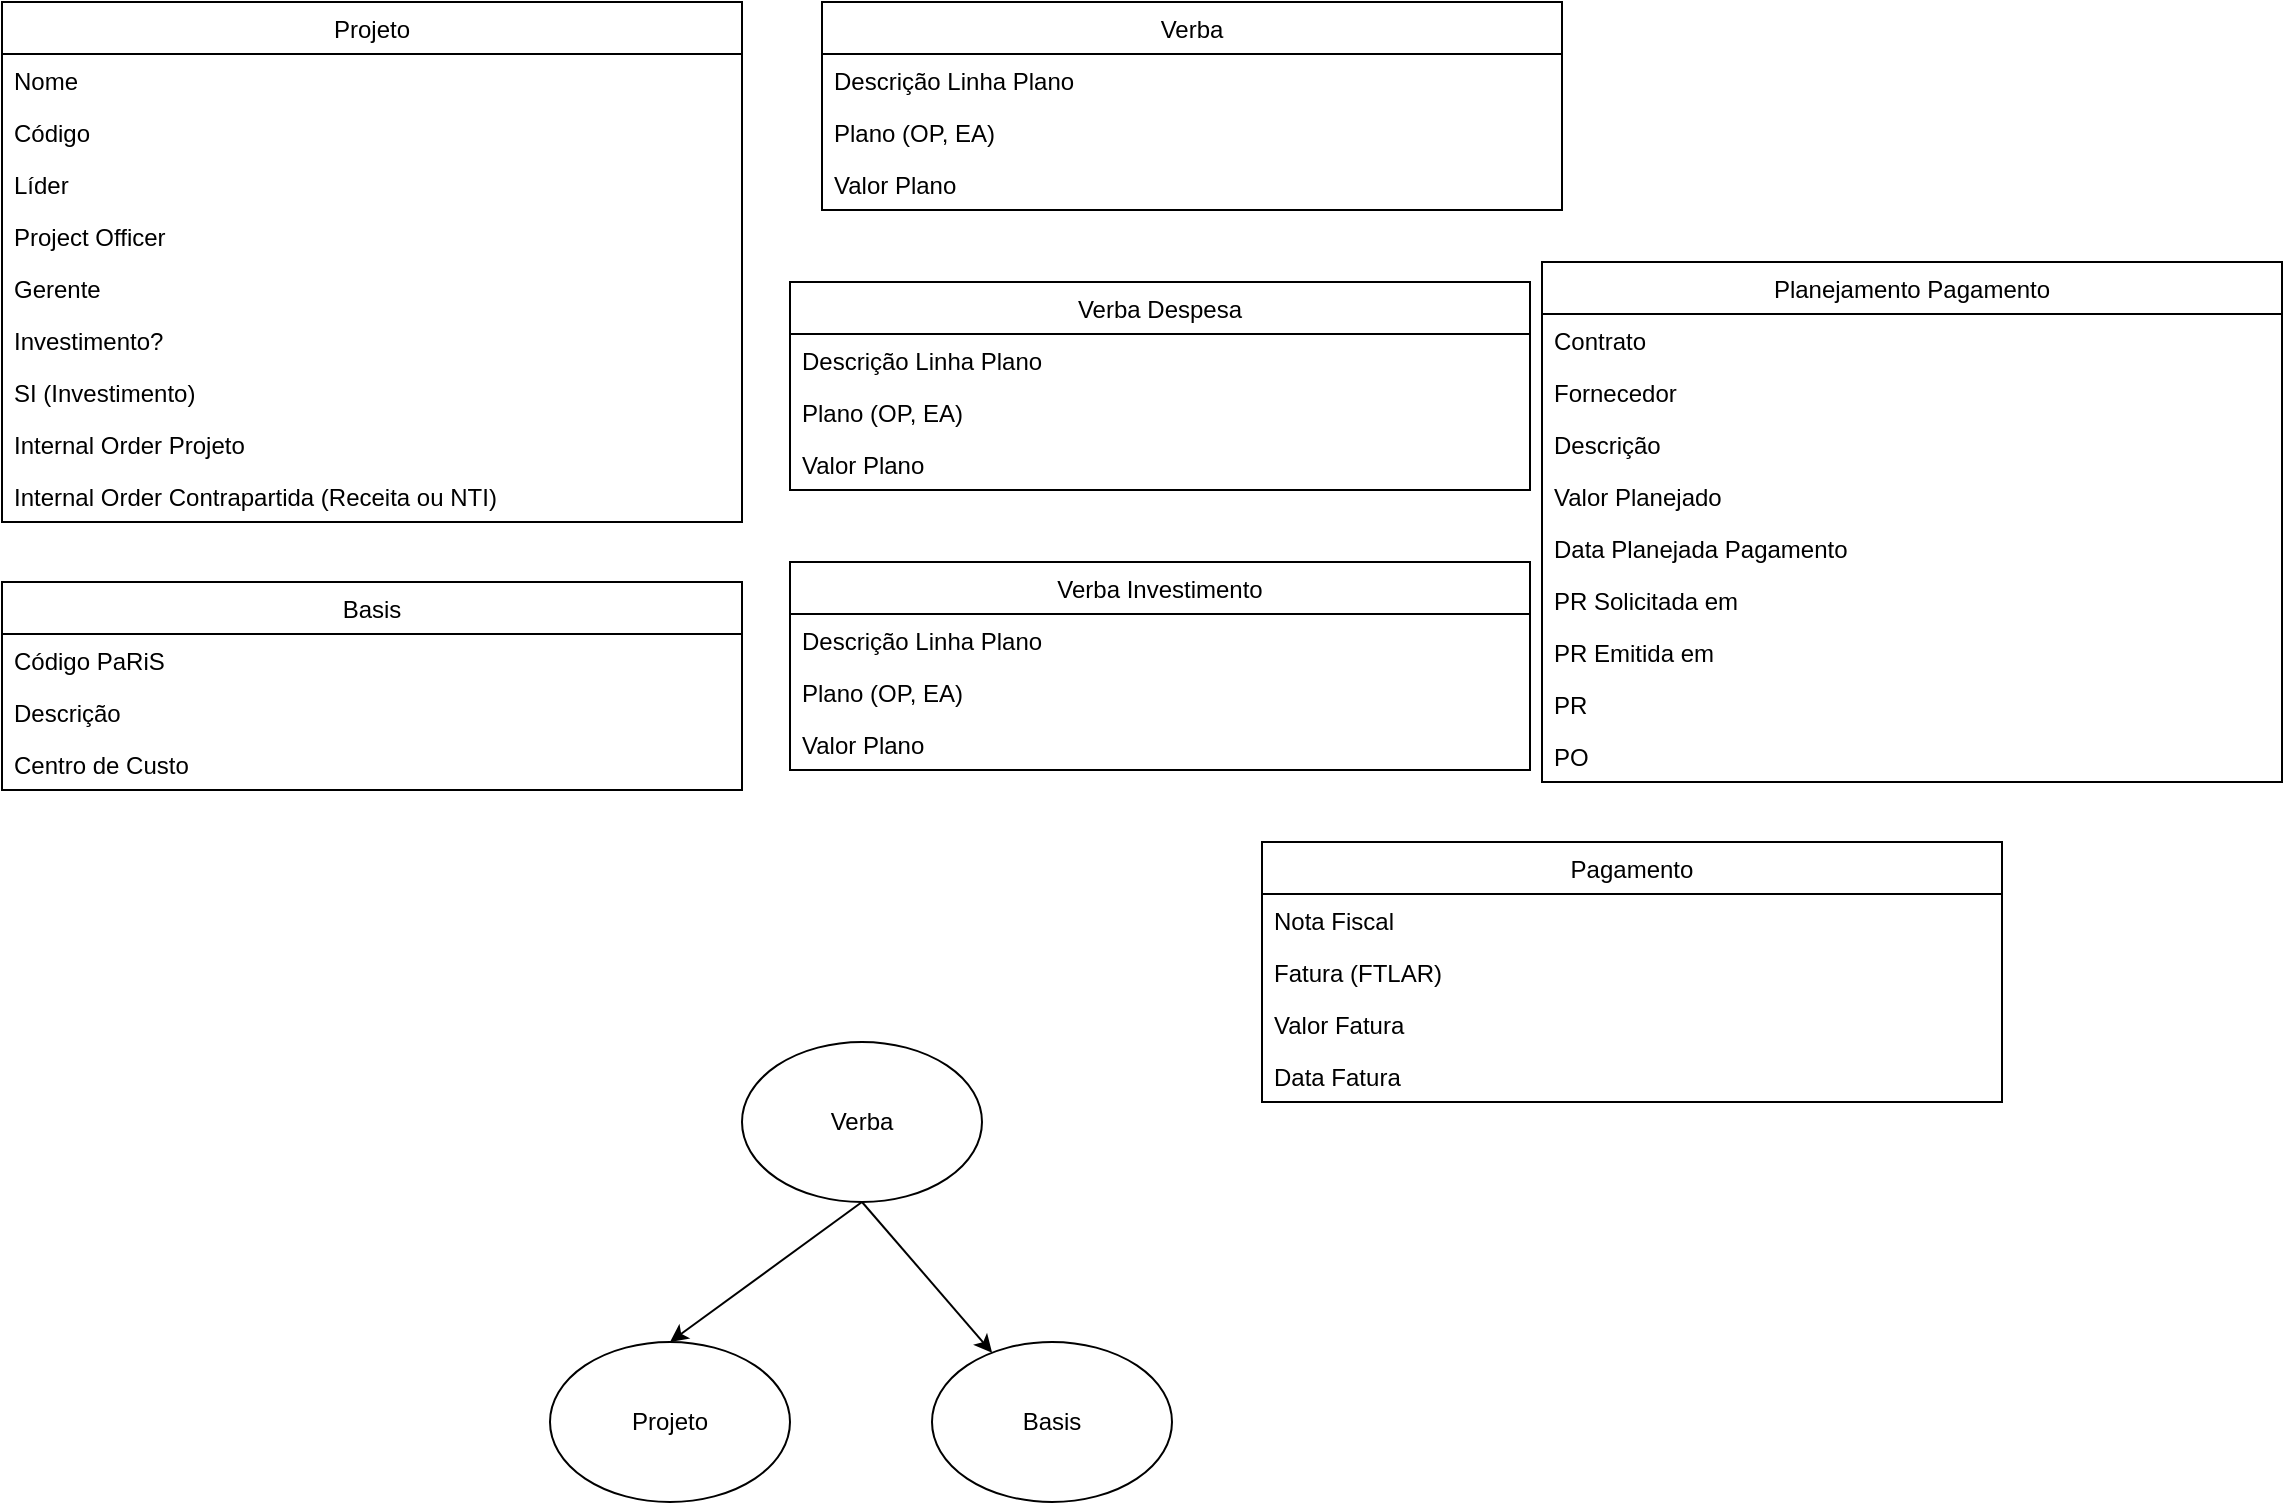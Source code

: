 <mxfile>
    <diagram id="W4g1CpkIcZaJB_u_Y_tS" name="Page-1">
        <mxGraphModel dx="1011" dy="562" grid="1" gridSize="10" guides="1" tooltips="1" connect="1" arrows="1" fold="1" page="1" pageScale="1" pageWidth="827" pageHeight="1169" math="0" shadow="0">
            <root>
                <mxCell id="0"/>
                <mxCell id="1" parent="0"/>
                <mxCell id="2" value="Verba" style="swimlane;fontStyle=0;childLayout=stackLayout;horizontal=1;startSize=26;fillColor=none;horizontalStack=0;resizeParent=1;resizeParentMax=0;resizeLast=0;collapsible=1;marginBottom=0;" vertex="1" parent="1">
                    <mxGeometry x="430" y="10" width="370" height="104" as="geometry">
                        <mxRectangle x="110" y="360" width="60" height="26" as="alternateBounds"/>
                    </mxGeometry>
                </mxCell>
                <mxCell id="4" value="Descrição Linha Plano" style="text;strokeColor=none;fillColor=none;align=left;verticalAlign=top;spacingLeft=4;spacingRight=4;overflow=hidden;rotatable=0;points=[[0,0.5],[1,0.5]];portConstraint=eastwest;" vertex="1" parent="2">
                    <mxGeometry y="26" width="370" height="26" as="geometry"/>
                </mxCell>
                <mxCell id="5" value="Plano (OP, EA)" style="text;strokeColor=none;fillColor=none;align=left;verticalAlign=top;spacingLeft=4;spacingRight=4;overflow=hidden;rotatable=0;points=[[0,0.5],[1,0.5]];portConstraint=eastwest;" vertex="1" parent="2">
                    <mxGeometry y="52" width="370" height="26" as="geometry"/>
                </mxCell>
                <mxCell id="6" value="Valor Plano" style="text;strokeColor=none;fillColor=none;align=left;verticalAlign=top;spacingLeft=4;spacingRight=4;overflow=hidden;rotatable=0;points=[[0,0.5],[1,0.5]];portConstraint=eastwest;" vertex="1" parent="2">
                    <mxGeometry y="78" width="370" height="26" as="geometry"/>
                </mxCell>
                <mxCell id="12" value="Planejamento Pagamento" style="swimlane;fontStyle=0;childLayout=stackLayout;horizontal=1;startSize=26;fillColor=none;horizontalStack=0;resizeParent=1;resizeParentMax=0;resizeLast=0;collapsible=1;marginBottom=0;" vertex="1" parent="1">
                    <mxGeometry x="790" y="140" width="370" height="260" as="geometry">
                        <mxRectangle x="600" y="90" width="170" height="26" as="alternateBounds"/>
                    </mxGeometry>
                </mxCell>
                <mxCell id="14" value="Contrato" style="text;strokeColor=none;fillColor=none;align=left;verticalAlign=top;spacingLeft=4;spacingRight=4;overflow=hidden;rotatable=0;points=[[0,0.5],[1,0.5]];portConstraint=eastwest;" vertex="1" parent="12">
                    <mxGeometry y="26" width="370" height="26" as="geometry"/>
                </mxCell>
                <mxCell id="32" value="Fornecedor" style="text;strokeColor=none;fillColor=none;align=left;verticalAlign=top;spacingLeft=4;spacingRight=4;overflow=hidden;rotatable=0;points=[[0,0.5],[1,0.5]];portConstraint=eastwest;" vertex="1" parent="12">
                    <mxGeometry y="52" width="370" height="26" as="geometry"/>
                </mxCell>
                <mxCell id="33" value="Descrição" style="text;strokeColor=none;fillColor=none;align=left;verticalAlign=top;spacingLeft=4;spacingRight=4;overflow=hidden;rotatable=0;points=[[0,0.5],[1,0.5]];portConstraint=eastwest;" vertex="1" parent="12">
                    <mxGeometry y="78" width="370" height="26" as="geometry"/>
                </mxCell>
                <mxCell id="19" value="Valor Planejado" style="text;strokeColor=none;fillColor=none;align=left;verticalAlign=top;spacingLeft=4;spacingRight=4;overflow=hidden;rotatable=0;points=[[0,0.5],[1,0.5]];portConstraint=eastwest;" vertex="1" parent="12">
                    <mxGeometry y="104" width="370" height="26" as="geometry"/>
                </mxCell>
                <mxCell id="20" value="Data Planejada Pagamento" style="text;strokeColor=none;fillColor=none;align=left;verticalAlign=top;spacingLeft=4;spacingRight=4;overflow=hidden;rotatable=0;points=[[0,0.5],[1,0.5]];portConstraint=eastwest;" vertex="1" parent="12">
                    <mxGeometry y="130" width="370" height="26" as="geometry"/>
                </mxCell>
                <mxCell id="26" value="PR Solicitada em" style="text;strokeColor=none;fillColor=none;align=left;verticalAlign=top;spacingLeft=4;spacingRight=4;overflow=hidden;rotatable=0;points=[[0,0.5],[1,0.5]];portConstraint=eastwest;" vertex="1" parent="12">
                    <mxGeometry y="156" width="370" height="26" as="geometry"/>
                </mxCell>
                <mxCell id="27" value="PR Emitida em" style="text;strokeColor=none;fillColor=none;align=left;verticalAlign=top;spacingLeft=4;spacingRight=4;overflow=hidden;rotatable=0;points=[[0,0.5],[1,0.5]];portConstraint=eastwest;" vertex="1" parent="12">
                    <mxGeometry y="182" width="370" height="26" as="geometry"/>
                </mxCell>
                <mxCell id="30" value="PR" style="text;strokeColor=none;fillColor=none;align=left;verticalAlign=top;spacingLeft=4;spacingRight=4;overflow=hidden;rotatable=0;points=[[0,0.5],[1,0.5]];portConstraint=eastwest;" vertex="1" parent="12">
                    <mxGeometry y="208" width="370" height="26" as="geometry"/>
                </mxCell>
                <mxCell id="31" value="PO" style="text;strokeColor=none;fillColor=none;align=left;verticalAlign=top;spacingLeft=4;spacingRight=4;overflow=hidden;rotatable=0;points=[[0,0.5],[1,0.5]];portConstraint=eastwest;" vertex="1" parent="12">
                    <mxGeometry y="234" width="370" height="26" as="geometry"/>
                </mxCell>
                <mxCell id="22" value="Pagamento" style="swimlane;fontStyle=0;childLayout=stackLayout;horizontal=1;startSize=26;fillColor=none;horizontalStack=0;resizeParent=1;resizeParentMax=0;resizeLast=0;collapsible=1;marginBottom=0;" vertex="1" parent="1">
                    <mxGeometry x="650" y="430" width="370" height="130" as="geometry">
                        <mxRectangle x="369" y="190" width="90" height="26" as="alternateBounds"/>
                    </mxGeometry>
                </mxCell>
                <mxCell id="23" value="Nota Fiscal" style="text;strokeColor=none;fillColor=none;align=left;verticalAlign=top;spacingLeft=4;spacingRight=4;overflow=hidden;rotatable=0;points=[[0,0.5],[1,0.5]];portConstraint=eastwest;" vertex="1" parent="22">
                    <mxGeometry y="26" width="370" height="26" as="geometry"/>
                </mxCell>
                <mxCell id="24" value="Fatura (FTLAR)" style="text;strokeColor=none;fillColor=none;align=left;verticalAlign=top;spacingLeft=4;spacingRight=4;overflow=hidden;rotatable=0;points=[[0,0.5],[1,0.5]];portConstraint=eastwest;" vertex="1" parent="22">
                    <mxGeometry y="52" width="370" height="26" as="geometry"/>
                </mxCell>
                <mxCell id="25" value="Valor Fatura" style="text;strokeColor=none;fillColor=none;align=left;verticalAlign=top;spacingLeft=4;spacingRight=4;overflow=hidden;rotatable=0;points=[[0,0.5],[1,0.5]];portConstraint=eastwest;" vertex="1" parent="22">
                    <mxGeometry y="78" width="370" height="26" as="geometry"/>
                </mxCell>
                <mxCell id="44" value="Data Fatura" style="text;strokeColor=none;fillColor=none;align=left;verticalAlign=top;spacingLeft=4;spacingRight=4;overflow=hidden;rotatable=0;points=[[0,0.5],[1,0.5]];portConstraint=eastwest;" vertex="1" parent="22">
                    <mxGeometry y="104" width="370" height="26" as="geometry"/>
                </mxCell>
                <mxCell id="34" value="Projeto" style="swimlane;fontStyle=0;childLayout=stackLayout;horizontal=1;startSize=26;fillColor=none;horizontalStack=0;resizeParent=1;resizeParentMax=0;resizeLast=0;collapsible=1;marginBottom=0;" vertex="1" parent="1">
                    <mxGeometry x="20" y="10" width="370" height="260" as="geometry">
                        <mxRectangle x="344" y="30" width="70" height="26" as="alternateBounds"/>
                    </mxGeometry>
                </mxCell>
                <mxCell id="35" value="Nome" style="text;strokeColor=none;fillColor=none;align=left;verticalAlign=top;spacingLeft=4;spacingRight=4;overflow=hidden;rotatable=0;points=[[0,0.5],[1,0.5]];portConstraint=eastwest;" vertex="1" parent="34">
                    <mxGeometry y="26" width="370" height="26" as="geometry"/>
                </mxCell>
                <mxCell id="36" value="Código" style="text;strokeColor=none;fillColor=none;align=left;verticalAlign=top;spacingLeft=4;spacingRight=4;overflow=hidden;rotatable=0;points=[[0,0.5],[1,0.5]];portConstraint=eastwest;" vertex="1" parent="34">
                    <mxGeometry y="52" width="370" height="26" as="geometry"/>
                </mxCell>
                <mxCell id="37" value="Líder" style="text;strokeColor=none;fillColor=none;align=left;verticalAlign=top;spacingLeft=4;spacingRight=4;overflow=hidden;rotatable=0;points=[[0,0.5],[1,0.5]];portConstraint=eastwest;" vertex="1" parent="34">
                    <mxGeometry y="78" width="370" height="26" as="geometry"/>
                </mxCell>
                <mxCell id="38" value="Project Officer" style="text;strokeColor=none;fillColor=none;align=left;verticalAlign=top;spacingLeft=4;spacingRight=4;overflow=hidden;rotatable=0;points=[[0,0.5],[1,0.5]];portConstraint=eastwest;" vertex="1" parent="34">
                    <mxGeometry y="104" width="370" height="26" as="geometry"/>
                </mxCell>
                <mxCell id="39" value="Gerente" style="text;strokeColor=none;fillColor=none;align=left;verticalAlign=top;spacingLeft=4;spacingRight=4;overflow=hidden;rotatable=0;points=[[0,0.5],[1,0.5]];portConstraint=eastwest;" vertex="1" parent="34">
                    <mxGeometry y="130" width="370" height="26" as="geometry"/>
                </mxCell>
                <mxCell id="40" value="Investimento?" style="text;strokeColor=none;fillColor=none;align=left;verticalAlign=top;spacingLeft=4;spacingRight=4;overflow=hidden;rotatable=0;points=[[0,0.5],[1,0.5]];portConstraint=eastwest;" vertex="1" parent="34">
                    <mxGeometry y="156" width="370" height="26" as="geometry"/>
                </mxCell>
                <mxCell id="41" value="SI (Investimento)" style="text;strokeColor=none;fillColor=none;align=left;verticalAlign=top;spacingLeft=4;spacingRight=4;overflow=hidden;rotatable=0;points=[[0,0.5],[1,0.5]];portConstraint=eastwest;" vertex="1" parent="34">
                    <mxGeometry y="182" width="370" height="26" as="geometry"/>
                </mxCell>
                <mxCell id="42" value="Internal Order Projeto" style="text;strokeColor=none;fillColor=none;align=left;verticalAlign=top;spacingLeft=4;spacingRight=4;overflow=hidden;rotatable=0;points=[[0,0.5],[1,0.5]];portConstraint=eastwest;" vertex="1" parent="34">
                    <mxGeometry y="208" width="370" height="26" as="geometry"/>
                </mxCell>
                <mxCell id="43" value="Internal Order Contrapartida (Receita ou NTI)" style="text;strokeColor=none;fillColor=none;align=left;verticalAlign=top;spacingLeft=4;spacingRight=4;overflow=hidden;rotatable=0;points=[[0,0.5],[1,0.5]];portConstraint=eastwest;" vertex="1" parent="34">
                    <mxGeometry y="234" width="370" height="26" as="geometry"/>
                </mxCell>
                <mxCell id="45" value="Projeto" style="ellipse;whiteSpace=wrap;html=1;" vertex="1" parent="1">
                    <mxGeometry x="294" y="680" width="120" height="80" as="geometry"/>
                </mxCell>
                <mxCell id="49" style="edgeStyle=none;html=1;exitX=0.5;exitY=1;exitDx=0;exitDy=0;entryX=0.5;entryY=0;entryDx=0;entryDy=0;" edge="1" parent="1" source="46" target="45">
                    <mxGeometry relative="1" as="geometry"/>
                </mxCell>
                <mxCell id="50" style="edgeStyle=none;html=1;exitX=0.5;exitY=1;exitDx=0;exitDy=0;" edge="1" parent="1" source="46" target="47">
                    <mxGeometry relative="1" as="geometry"/>
                </mxCell>
                <mxCell id="46" value="Verba" style="ellipse;whiteSpace=wrap;html=1;" vertex="1" parent="1">
                    <mxGeometry x="390" y="530" width="120" height="80" as="geometry"/>
                </mxCell>
                <mxCell id="47" value="Basis" style="ellipse;whiteSpace=wrap;html=1;" vertex="1" parent="1">
                    <mxGeometry x="485" y="680" width="120" height="80" as="geometry"/>
                </mxCell>
                <mxCell id="51" value="Basis" style="swimlane;fontStyle=0;childLayout=stackLayout;horizontal=1;startSize=26;fillColor=none;horizontalStack=0;resizeParent=1;resizeParentMax=0;resizeLast=0;collapsible=1;marginBottom=0;" vertex="1" parent="1">
                    <mxGeometry x="20" y="300" width="370" height="104" as="geometry">
                        <mxRectangle x="369" y="190" width="90" height="26" as="alternateBounds"/>
                    </mxGeometry>
                </mxCell>
                <mxCell id="52" value="Código PaRiS" style="text;strokeColor=none;fillColor=none;align=left;verticalAlign=top;spacingLeft=4;spacingRight=4;overflow=hidden;rotatable=0;points=[[0,0.5],[1,0.5]];portConstraint=eastwest;" vertex="1" parent="51">
                    <mxGeometry y="26" width="370" height="26" as="geometry"/>
                </mxCell>
                <mxCell id="53" value="Descrição" style="text;strokeColor=none;fillColor=none;align=left;verticalAlign=top;spacingLeft=4;spacingRight=4;overflow=hidden;rotatable=0;points=[[0,0.5],[1,0.5]];portConstraint=eastwest;" vertex="1" parent="51">
                    <mxGeometry y="52" width="370" height="26" as="geometry"/>
                </mxCell>
                <mxCell id="54" value="Centro de Custo" style="text;strokeColor=none;fillColor=none;align=left;verticalAlign=top;spacingLeft=4;spacingRight=4;overflow=hidden;rotatable=0;points=[[0,0.5],[1,0.5]];portConstraint=eastwest;" vertex="1" parent="51">
                    <mxGeometry y="78" width="370" height="26" as="geometry"/>
                </mxCell>
                <mxCell id="56" value="Verba Despesa" style="swimlane;fontStyle=0;childLayout=stackLayout;horizontal=1;startSize=26;fillColor=none;horizontalStack=0;resizeParent=1;resizeParentMax=0;resizeLast=0;collapsible=1;marginBottom=0;" vertex="1" parent="1">
                    <mxGeometry x="414" y="150" width="370" height="104" as="geometry">
                        <mxRectangle x="110" y="360" width="60" height="26" as="alternateBounds"/>
                    </mxGeometry>
                </mxCell>
                <mxCell id="57" value="Descrição Linha Plano" style="text;strokeColor=none;fillColor=none;align=left;verticalAlign=top;spacingLeft=4;spacingRight=4;overflow=hidden;rotatable=0;points=[[0,0.5],[1,0.5]];portConstraint=eastwest;" vertex="1" parent="56">
                    <mxGeometry y="26" width="370" height="26" as="geometry"/>
                </mxCell>
                <mxCell id="58" value="Plano (OP, EA)" style="text;strokeColor=none;fillColor=none;align=left;verticalAlign=top;spacingLeft=4;spacingRight=4;overflow=hidden;rotatable=0;points=[[0,0.5],[1,0.5]];portConstraint=eastwest;" vertex="1" parent="56">
                    <mxGeometry y="52" width="370" height="26" as="geometry"/>
                </mxCell>
                <mxCell id="59" value="Valor Plano" style="text;strokeColor=none;fillColor=none;align=left;verticalAlign=top;spacingLeft=4;spacingRight=4;overflow=hidden;rotatable=0;points=[[0,0.5],[1,0.5]];portConstraint=eastwest;" vertex="1" parent="56">
                    <mxGeometry y="78" width="370" height="26" as="geometry"/>
                </mxCell>
                <mxCell id="60" value="Verba Investimento" style="swimlane;fontStyle=0;childLayout=stackLayout;horizontal=1;startSize=26;fillColor=none;horizontalStack=0;resizeParent=1;resizeParentMax=0;resizeLast=0;collapsible=1;marginBottom=0;" vertex="1" parent="1">
                    <mxGeometry x="414" y="290" width="370" height="104" as="geometry">
                        <mxRectangle x="110" y="360" width="60" height="26" as="alternateBounds"/>
                    </mxGeometry>
                </mxCell>
                <mxCell id="61" value="Descrição Linha Plano" style="text;strokeColor=none;fillColor=none;align=left;verticalAlign=top;spacingLeft=4;spacingRight=4;overflow=hidden;rotatable=0;points=[[0,0.5],[1,0.5]];portConstraint=eastwest;" vertex="1" parent="60">
                    <mxGeometry y="26" width="370" height="26" as="geometry"/>
                </mxCell>
                <mxCell id="62" value="Plano (OP, EA)" style="text;strokeColor=none;fillColor=none;align=left;verticalAlign=top;spacingLeft=4;spacingRight=4;overflow=hidden;rotatable=0;points=[[0,0.5],[1,0.5]];portConstraint=eastwest;" vertex="1" parent="60">
                    <mxGeometry y="52" width="370" height="26" as="geometry"/>
                </mxCell>
                <mxCell id="63" value="Valor Plano" style="text;strokeColor=none;fillColor=none;align=left;verticalAlign=top;spacingLeft=4;spacingRight=4;overflow=hidden;rotatable=0;points=[[0,0.5],[1,0.5]];portConstraint=eastwest;" vertex="1" parent="60">
                    <mxGeometry y="78" width="370" height="26" as="geometry"/>
                </mxCell>
            </root>
        </mxGraphModel>
    </diagram>
</mxfile>